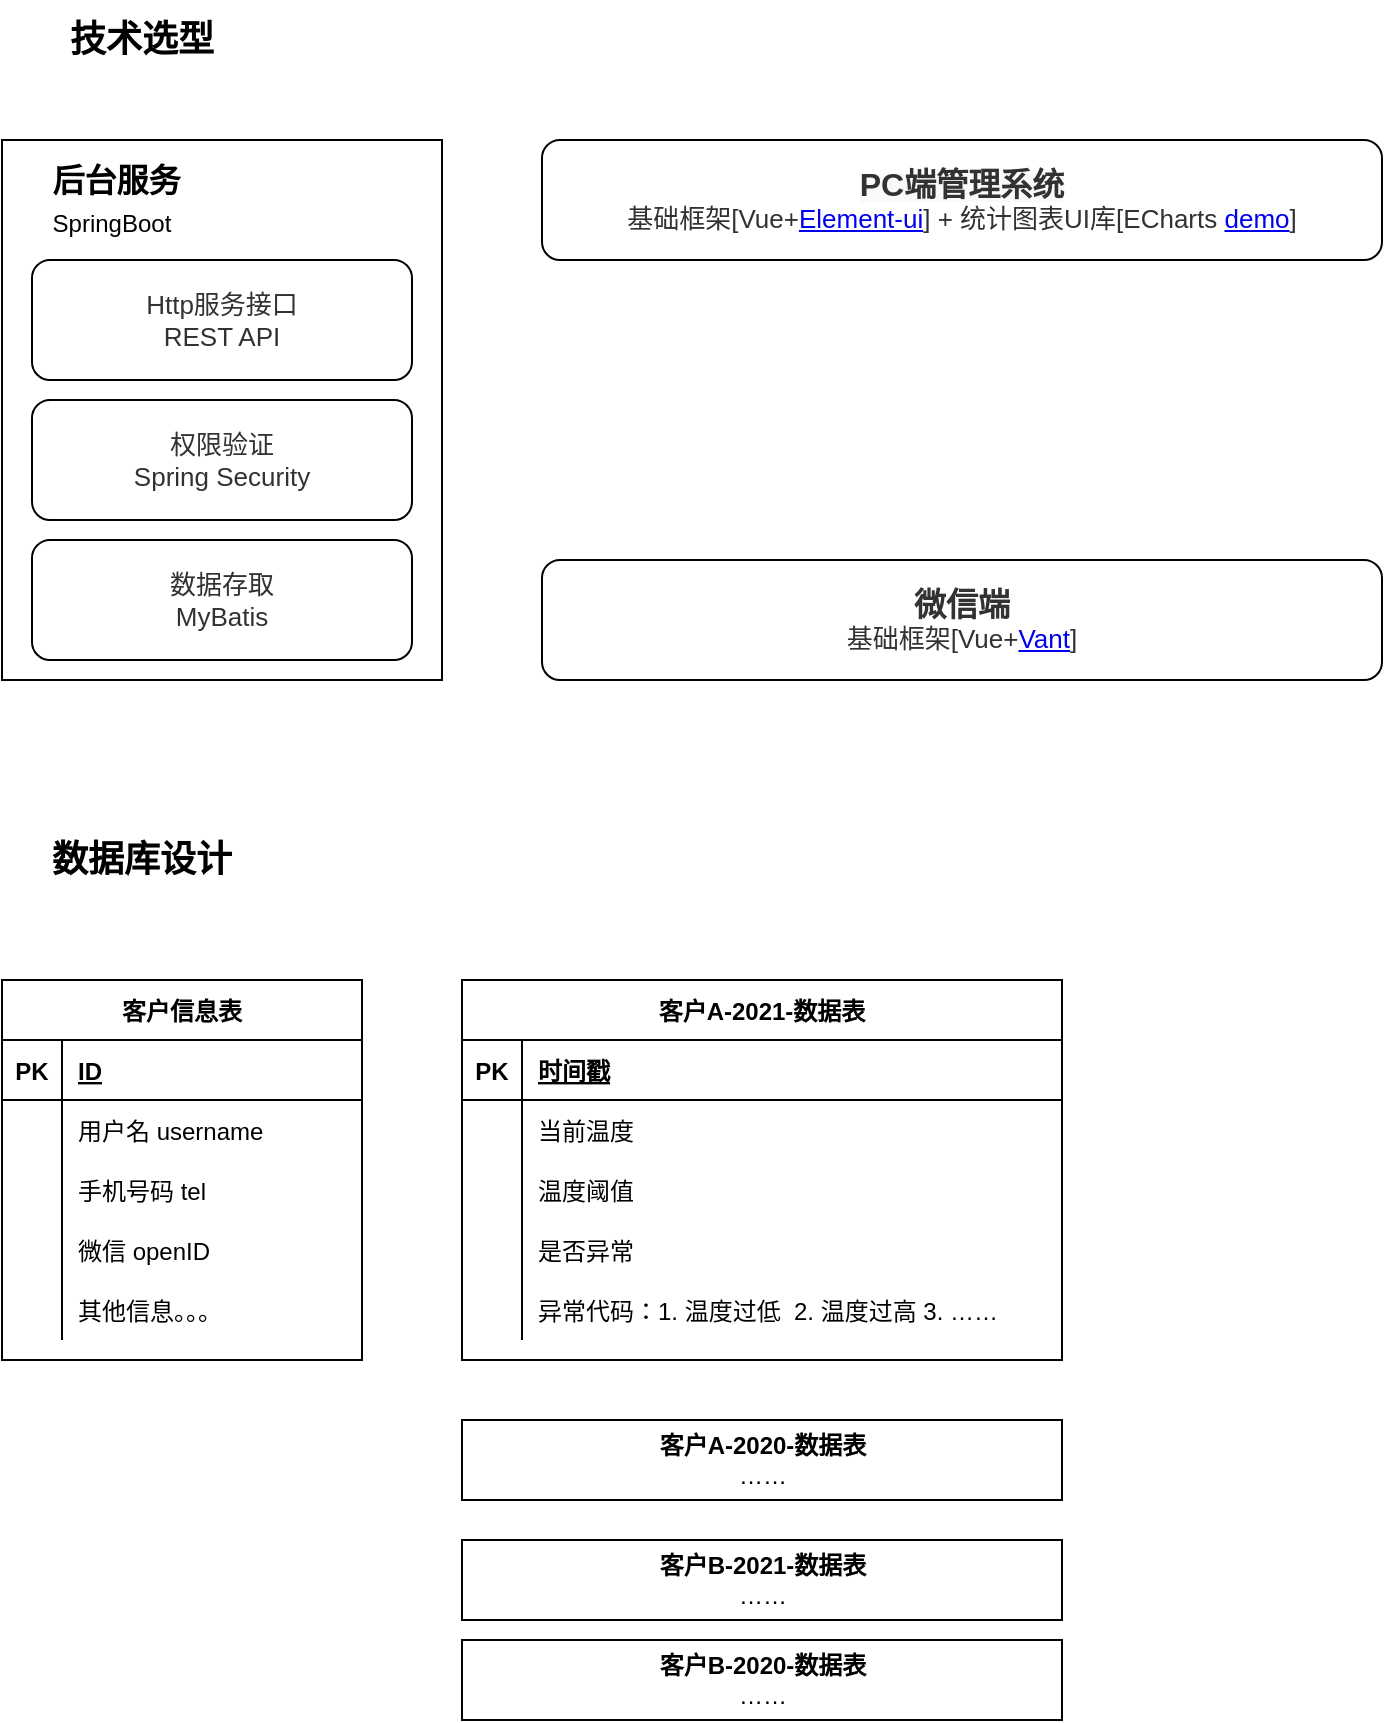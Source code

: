 <mxfile version="14.4.3" type="github">
  <diagram id="JHaTWVX0i-lWZitRwSfC" name="Page-1">
    <mxGraphModel dx="1422" dy="737" grid="1" gridSize="10" guides="1" tooltips="1" connect="1" arrows="1" fold="1" page="1" pageScale="1" pageWidth="827" pageHeight="1169" math="0" shadow="0">
      <root>
        <mxCell id="0" />
        <mxCell id="1" parent="0" />
        <mxCell id="ALFkqxRXxDszs7MNfKY9-43" value="" style="rounded=0;whiteSpace=wrap;html=1;" vertex="1" parent="1">
          <mxGeometry x="70" y="100" width="220" height="270" as="geometry" />
        </mxCell>
        <mxCell id="fmQV6IIz-ANYhuj0cnn7-1" value="技术选型" style="text;html=1;strokeColor=none;fillColor=none;align=center;verticalAlign=middle;whiteSpace=wrap;rounded=0;fontSize=18;fontStyle=1" parent="1" vertex="1">
          <mxGeometry x="70" y="30" width="140" height="40" as="geometry" />
        </mxCell>
        <mxCell id="fmQV6IIz-ANYhuj0cnn7-2" value="客户信息表" style="shape=table;startSize=30;container=1;collapsible=1;childLayout=tableLayout;fixedRows=1;rowLines=0;fontStyle=1;align=center;resizeLast=1;" parent="1" vertex="1">
          <mxGeometry x="70" y="520" width="180" height="190" as="geometry" />
        </mxCell>
        <mxCell id="fmQV6IIz-ANYhuj0cnn7-3" value="" style="shape=partialRectangle;collapsible=0;dropTarget=0;pointerEvents=0;fillColor=none;top=0;left=0;bottom=1;right=0;points=[[0,0.5],[1,0.5]];portConstraint=eastwest;" parent="fmQV6IIz-ANYhuj0cnn7-2" vertex="1">
          <mxGeometry y="30" width="180" height="30" as="geometry" />
        </mxCell>
        <mxCell id="fmQV6IIz-ANYhuj0cnn7-4" value="PK" style="shape=partialRectangle;connectable=0;fillColor=none;top=0;left=0;bottom=0;right=0;fontStyle=1;overflow=hidden;" parent="fmQV6IIz-ANYhuj0cnn7-3" vertex="1">
          <mxGeometry width="30" height="30" as="geometry" />
        </mxCell>
        <mxCell id="fmQV6IIz-ANYhuj0cnn7-5" value="ID" style="shape=partialRectangle;connectable=0;fillColor=none;top=0;left=0;bottom=0;right=0;align=left;spacingLeft=6;fontStyle=5;overflow=hidden;" parent="fmQV6IIz-ANYhuj0cnn7-3" vertex="1">
          <mxGeometry x="30" width="150" height="30" as="geometry" />
        </mxCell>
        <mxCell id="fmQV6IIz-ANYhuj0cnn7-6" value="" style="shape=partialRectangle;collapsible=0;dropTarget=0;pointerEvents=0;fillColor=none;top=0;left=0;bottom=0;right=0;points=[[0,0.5],[1,0.5]];portConstraint=eastwest;" parent="fmQV6IIz-ANYhuj0cnn7-2" vertex="1">
          <mxGeometry y="60" width="180" height="30" as="geometry" />
        </mxCell>
        <mxCell id="fmQV6IIz-ANYhuj0cnn7-7" value="" style="shape=partialRectangle;connectable=0;fillColor=none;top=0;left=0;bottom=0;right=0;editable=1;overflow=hidden;" parent="fmQV6IIz-ANYhuj0cnn7-6" vertex="1">
          <mxGeometry width="30" height="30" as="geometry" />
        </mxCell>
        <mxCell id="fmQV6IIz-ANYhuj0cnn7-8" value="用户名 username" style="shape=partialRectangle;connectable=0;fillColor=none;top=0;left=0;bottom=0;right=0;align=left;spacingLeft=6;overflow=hidden;" parent="fmQV6IIz-ANYhuj0cnn7-6" vertex="1">
          <mxGeometry x="30" width="150" height="30" as="geometry" />
        </mxCell>
        <mxCell id="fmQV6IIz-ANYhuj0cnn7-9" value="" style="shape=partialRectangle;collapsible=0;dropTarget=0;pointerEvents=0;fillColor=none;top=0;left=0;bottom=0;right=0;points=[[0,0.5],[1,0.5]];portConstraint=eastwest;" parent="fmQV6IIz-ANYhuj0cnn7-2" vertex="1">
          <mxGeometry y="90" width="180" height="30" as="geometry" />
        </mxCell>
        <mxCell id="fmQV6IIz-ANYhuj0cnn7-10" value="" style="shape=partialRectangle;connectable=0;fillColor=none;top=0;left=0;bottom=0;right=0;editable=1;overflow=hidden;" parent="fmQV6IIz-ANYhuj0cnn7-9" vertex="1">
          <mxGeometry width="30" height="30" as="geometry" />
        </mxCell>
        <mxCell id="fmQV6IIz-ANYhuj0cnn7-11" value="手机号码 tel" style="shape=partialRectangle;connectable=0;fillColor=none;top=0;left=0;bottom=0;right=0;align=left;spacingLeft=6;overflow=hidden;" parent="fmQV6IIz-ANYhuj0cnn7-9" vertex="1">
          <mxGeometry x="30" width="150" height="30" as="geometry" />
        </mxCell>
        <mxCell id="fmQV6IIz-ANYhuj0cnn7-12" value="" style="shape=partialRectangle;collapsible=0;dropTarget=0;pointerEvents=0;fillColor=none;top=0;left=0;bottom=0;right=0;points=[[0,0.5],[1,0.5]];portConstraint=eastwest;" parent="fmQV6IIz-ANYhuj0cnn7-2" vertex="1">
          <mxGeometry y="120" width="180" height="30" as="geometry" />
        </mxCell>
        <mxCell id="fmQV6IIz-ANYhuj0cnn7-13" value="" style="shape=partialRectangle;connectable=0;fillColor=none;top=0;left=0;bottom=0;right=0;editable=1;overflow=hidden;" parent="fmQV6IIz-ANYhuj0cnn7-12" vertex="1">
          <mxGeometry width="30" height="30" as="geometry" />
        </mxCell>
        <mxCell id="fmQV6IIz-ANYhuj0cnn7-14" value="微信 openID" style="shape=partialRectangle;connectable=0;fillColor=none;top=0;left=0;bottom=0;right=0;align=left;spacingLeft=6;overflow=hidden;" parent="fmQV6IIz-ANYhuj0cnn7-12" vertex="1">
          <mxGeometry x="30" width="150" height="30" as="geometry" />
        </mxCell>
        <mxCell id="ALFkqxRXxDszs7MNfKY9-1" value="" style="shape=partialRectangle;collapsible=0;dropTarget=0;pointerEvents=0;fillColor=none;top=0;left=0;bottom=0;right=0;points=[[0,0.5],[1,0.5]];portConstraint=eastwest;" vertex="1" parent="fmQV6IIz-ANYhuj0cnn7-2">
          <mxGeometry y="150" width="180" height="30" as="geometry" />
        </mxCell>
        <mxCell id="ALFkqxRXxDszs7MNfKY9-2" value="" style="shape=partialRectangle;connectable=0;fillColor=none;top=0;left=0;bottom=0;right=0;editable=1;overflow=hidden;" vertex="1" parent="ALFkqxRXxDszs7MNfKY9-1">
          <mxGeometry width="30" height="30" as="geometry" />
        </mxCell>
        <mxCell id="ALFkqxRXxDszs7MNfKY9-3" value="其他信息。。。" style="shape=partialRectangle;connectable=0;fillColor=none;top=0;left=0;bottom=0;right=0;align=left;spacingLeft=6;overflow=hidden;" vertex="1" parent="ALFkqxRXxDszs7MNfKY9-1">
          <mxGeometry x="30" width="150" height="30" as="geometry" />
        </mxCell>
        <mxCell id="fmQV6IIz-ANYhuj0cnn7-15" value="&lt;div style=&quot;resize: none ; outline: 0px ; font-size: 13px ; color: rgb(50 , 50 , 50)&quot;&gt;&lt;font style=&quot;vertical-align: inherit&quot;&gt;&lt;font style=&quot;vertical-align: inherit&quot;&gt;Http服务接口&lt;/font&gt;&lt;/font&gt;&lt;/div&gt;&lt;span style=&quot;color: rgb(50 , 50 , 50) ; font-size: 13px ; background-color: rgba(255 , 255 , 255 , 0.01)&quot;&gt;&lt;font style=&quot;vertical-align: inherit&quot;&gt;&lt;font style=&quot;vertical-align: inherit&quot;&gt;REST API&lt;/font&gt;&lt;/font&gt;&lt;/span&gt;" style="rounded=1;whiteSpace=wrap;html=1;" parent="1" vertex="1">
          <mxGeometry x="85" y="160" width="190" height="60" as="geometry" />
        </mxCell>
        <mxCell id="fmQV6IIz-ANYhuj0cnn7-16" value="&lt;div style=&quot;resize: none ; outline: 0px ; font-size: 13px ; color: rgb(50 , 50 , 50)&quot;&gt;&lt;span style=&quot;background-color: rgba(255 , 255 , 255 , 0.01)&quot;&gt;&lt;font style=&quot;vertical-align: inherit&quot;&gt;&lt;font style=&quot;vertical-align: inherit&quot;&gt;权限验证&lt;/font&gt;&lt;/font&gt;&lt;/span&gt;&lt;div style=&quot;resize: none ; outline: 0px&quot;&gt;Spring Security&lt;/div&gt;&lt;/div&gt;" style="rounded=1;whiteSpace=wrap;html=1;" parent="1" vertex="1">
          <mxGeometry x="85" y="230" width="190" height="60" as="geometry" />
        </mxCell>
        <mxCell id="fmQV6IIz-ANYhuj0cnn7-17" value="&lt;div style=&quot;resize: none ; outline: 0px ; font-size: 13px ; color: rgb(50 , 50 , 50)&quot;&gt;&lt;span style=&quot;background-color: rgba(255 , 255 , 255 , 0.01)&quot;&gt;数据存取&lt;/span&gt;&lt;br&gt;&lt;div style=&quot;resize: none ; outline: 0px&quot;&gt;MyBatis&lt;/div&gt;&lt;/div&gt;" style="rounded=1;whiteSpace=wrap;html=1;" parent="1" vertex="1">
          <mxGeometry x="85" y="300" width="190" height="60" as="geometry" />
        </mxCell>
        <mxCell id="ALFkqxRXxDszs7MNfKY9-4" value="客户A-2021-数据表" style="shape=table;startSize=30;container=1;collapsible=1;childLayout=tableLayout;fixedRows=1;rowLines=0;fontStyle=1;align=center;resizeLast=1;" vertex="1" parent="1">
          <mxGeometry x="300" y="520" width="300" height="190" as="geometry" />
        </mxCell>
        <mxCell id="ALFkqxRXxDszs7MNfKY9-5" value="" style="shape=partialRectangle;collapsible=0;dropTarget=0;pointerEvents=0;fillColor=none;top=0;left=0;bottom=1;right=0;points=[[0,0.5],[1,0.5]];portConstraint=eastwest;" vertex="1" parent="ALFkqxRXxDszs7MNfKY9-4">
          <mxGeometry y="30" width="300" height="30" as="geometry" />
        </mxCell>
        <mxCell id="ALFkqxRXxDszs7MNfKY9-6" value="PK" style="shape=partialRectangle;connectable=0;fillColor=none;top=0;left=0;bottom=0;right=0;fontStyle=1;overflow=hidden;" vertex="1" parent="ALFkqxRXxDszs7MNfKY9-5">
          <mxGeometry width="30" height="30" as="geometry" />
        </mxCell>
        <mxCell id="ALFkqxRXxDszs7MNfKY9-7" value="时间戳" style="shape=partialRectangle;connectable=0;fillColor=none;top=0;left=0;bottom=0;right=0;align=left;spacingLeft=6;fontStyle=5;overflow=hidden;" vertex="1" parent="ALFkqxRXxDszs7MNfKY9-5">
          <mxGeometry x="30" width="270" height="30" as="geometry" />
        </mxCell>
        <mxCell id="ALFkqxRXxDszs7MNfKY9-8" value="" style="shape=partialRectangle;collapsible=0;dropTarget=0;pointerEvents=0;fillColor=none;top=0;left=0;bottom=0;right=0;points=[[0,0.5],[1,0.5]];portConstraint=eastwest;" vertex="1" parent="ALFkqxRXxDszs7MNfKY9-4">
          <mxGeometry y="60" width="300" height="30" as="geometry" />
        </mxCell>
        <mxCell id="ALFkqxRXxDszs7MNfKY9-9" value="" style="shape=partialRectangle;connectable=0;fillColor=none;top=0;left=0;bottom=0;right=0;editable=1;overflow=hidden;" vertex="1" parent="ALFkqxRXxDszs7MNfKY9-8">
          <mxGeometry width="30" height="30" as="geometry" />
        </mxCell>
        <mxCell id="ALFkqxRXxDszs7MNfKY9-10" value="当前温度" style="shape=partialRectangle;connectable=0;fillColor=none;top=0;left=0;bottom=0;right=0;align=left;spacingLeft=6;overflow=hidden;" vertex="1" parent="ALFkqxRXxDszs7MNfKY9-8">
          <mxGeometry x="30" width="270" height="30" as="geometry" />
        </mxCell>
        <mxCell id="ALFkqxRXxDszs7MNfKY9-11" value="" style="shape=partialRectangle;collapsible=0;dropTarget=0;pointerEvents=0;fillColor=none;top=0;left=0;bottom=0;right=0;points=[[0,0.5],[1,0.5]];portConstraint=eastwest;" vertex="1" parent="ALFkqxRXxDszs7MNfKY9-4">
          <mxGeometry y="90" width="300" height="30" as="geometry" />
        </mxCell>
        <mxCell id="ALFkqxRXxDszs7MNfKY9-12" value="" style="shape=partialRectangle;connectable=0;fillColor=none;top=0;left=0;bottom=0;right=0;editable=1;overflow=hidden;" vertex="1" parent="ALFkqxRXxDszs7MNfKY9-11">
          <mxGeometry width="30" height="30" as="geometry" />
        </mxCell>
        <mxCell id="ALFkqxRXxDszs7MNfKY9-13" value="温度阈值" style="shape=partialRectangle;connectable=0;fillColor=none;top=0;left=0;bottom=0;right=0;align=left;spacingLeft=6;overflow=hidden;" vertex="1" parent="ALFkqxRXxDszs7MNfKY9-11">
          <mxGeometry x="30" width="270" height="30" as="geometry" />
        </mxCell>
        <mxCell id="ALFkqxRXxDszs7MNfKY9-14" value="" style="shape=partialRectangle;collapsible=0;dropTarget=0;pointerEvents=0;fillColor=none;top=0;left=0;bottom=0;right=0;points=[[0,0.5],[1,0.5]];portConstraint=eastwest;" vertex="1" parent="ALFkqxRXxDszs7MNfKY9-4">
          <mxGeometry y="120" width="300" height="30" as="geometry" />
        </mxCell>
        <mxCell id="ALFkqxRXxDszs7MNfKY9-15" value="" style="shape=partialRectangle;connectable=0;fillColor=none;top=0;left=0;bottom=0;right=0;editable=1;overflow=hidden;" vertex="1" parent="ALFkqxRXxDszs7MNfKY9-14">
          <mxGeometry width="30" height="30" as="geometry" />
        </mxCell>
        <mxCell id="ALFkqxRXxDszs7MNfKY9-16" value="是否异常" style="shape=partialRectangle;connectable=0;fillColor=none;top=0;left=0;bottom=0;right=0;align=left;spacingLeft=6;overflow=hidden;" vertex="1" parent="ALFkqxRXxDszs7MNfKY9-14">
          <mxGeometry x="30" width="270" height="30" as="geometry" />
        </mxCell>
        <mxCell id="ALFkqxRXxDszs7MNfKY9-17" value="" style="shape=partialRectangle;collapsible=0;dropTarget=0;pointerEvents=0;fillColor=none;top=0;left=0;bottom=0;right=0;points=[[0,0.5],[1,0.5]];portConstraint=eastwest;" vertex="1" parent="ALFkqxRXxDszs7MNfKY9-4">
          <mxGeometry y="150" width="300" height="30" as="geometry" />
        </mxCell>
        <mxCell id="ALFkqxRXxDszs7MNfKY9-18" value="" style="shape=partialRectangle;connectable=0;fillColor=none;top=0;left=0;bottom=0;right=0;editable=1;overflow=hidden;" vertex="1" parent="ALFkqxRXxDszs7MNfKY9-17">
          <mxGeometry width="30" height="30" as="geometry" />
        </mxCell>
        <mxCell id="ALFkqxRXxDszs7MNfKY9-19" value="异常代码：1. 温度过低  2. 温度过高 3. ……" style="shape=partialRectangle;connectable=0;fillColor=none;top=0;left=0;bottom=0;right=0;align=left;spacingLeft=6;overflow=hidden;" vertex="1" parent="ALFkqxRXxDszs7MNfKY9-17">
          <mxGeometry x="30" width="270" height="30" as="geometry" />
        </mxCell>
        <mxCell id="ALFkqxRXxDszs7MNfKY9-36" value="&lt;b&gt;客户A-2020-数据表&lt;/b&gt;&lt;br&gt;……" style="html=1;" vertex="1" parent="1">
          <mxGeometry x="300" y="740" width="300" height="40" as="geometry" />
        </mxCell>
        <mxCell id="ALFkqxRXxDszs7MNfKY9-37" value="&lt;b&gt;客户B-2021-数据表&lt;/b&gt;&lt;br&gt;……" style="html=1;" vertex="1" parent="1">
          <mxGeometry x="300" y="800" width="300" height="40" as="geometry" />
        </mxCell>
        <mxCell id="ALFkqxRXxDszs7MNfKY9-38" value="&lt;b&gt;客户B-2020-数据表&lt;/b&gt;&lt;br&gt;……" style="html=1;" vertex="1" parent="1">
          <mxGeometry x="300" y="850" width="300" height="40" as="geometry" />
        </mxCell>
        <mxCell id="ALFkqxRXxDszs7MNfKY9-40" value="&lt;div style=&quot;resize: none ; outline: 0px ; font-size: 13px ; color: rgb(50 , 50 , 50)&quot;&gt;&lt;/div&gt;&lt;font style=&quot;vertical-align: inherit&quot;&gt;&lt;font style=&quot;vertical-align: inherit&quot;&gt;&lt;span style=&quot;color: rgb(50 , 50 , 50) ; background-color: rgb(248 , 249 , 250)&quot;&gt;&lt;b&gt;&lt;font style=&quot;font-size: 16px&quot;&gt;PC端管理系统&lt;/font&gt;&lt;/b&gt;&lt;/span&gt;&lt;br&gt;&lt;span style=&quot;background-color: rgba(255 , 255 , 255 , 0.01)&quot;&gt;&lt;font color=&quot;#323232&quot;&gt;&lt;span style=&quot;font-size: 13px&quot;&gt;基础框架[Vue+&lt;a href=&quot;https://element.faas.ele.me/#/zh-CN&quot;&gt;Element-ui&lt;/a&gt;] + 统计图表UI库[ECharts&amp;nbsp;&lt;a href=&quot;data:page/id,JHaTWVX0i-lWZitRwSfC&quot;&gt;demo&lt;/a&gt;]&lt;/span&gt;&lt;/font&gt;&lt;br&gt;&lt;/span&gt;&lt;/font&gt;&lt;/font&gt;" style="rounded=1;whiteSpace=wrap;html=1;" vertex="1" parent="1">
          <mxGeometry x="340" y="100" width="420" height="60" as="geometry" />
        </mxCell>
        <mxCell id="ALFkqxRXxDszs7MNfKY9-41" value="&lt;div style=&quot;resize: none ; outline: 0px ; font-size: 13px ; color: rgb(50 , 50 , 50)&quot;&gt;&lt;/div&gt;&lt;font style=&quot;vertical-align: inherit&quot;&gt;&lt;font style=&quot;vertical-align: inherit&quot;&gt;&lt;font color=&quot;#323232&quot;&gt;&lt;span style=&quot;font-size: 16px&quot;&gt;&lt;b&gt;微信端&lt;/b&gt;&lt;/span&gt;&lt;/font&gt;&lt;br&gt;&lt;span style=&quot;background-color: rgba(255 , 255 , 255 , 0.01)&quot;&gt;&lt;font color=&quot;#323232&quot;&gt;&lt;span style=&quot;font-size: 13px&quot;&gt;基础框架[Vue+&lt;a href=&quot;https://vant-contrib.gitee.io/vant-weapp/#/intro&quot;&gt;Vant&lt;/a&gt;]&lt;/span&gt;&lt;/font&gt;&lt;br&gt;&lt;/span&gt;&lt;/font&gt;&lt;/font&gt;" style="rounded=1;whiteSpace=wrap;html=1;" vertex="1" parent="1">
          <mxGeometry x="340" y="310" width="420" height="60" as="geometry" />
        </mxCell>
        <mxCell id="ALFkqxRXxDszs7MNfKY9-44" value="&amp;nbsp;后台服务&lt;br&gt;&lt;span style=&quot;font-weight: normal&quot;&gt;&lt;font style=&quot;font-size: 12px&quot;&gt;SpringBoot&lt;/font&gt;&lt;/span&gt;" style="text;html=1;strokeColor=none;fillColor=none;align=center;verticalAlign=middle;whiteSpace=wrap;rounded=0;fontSize=16;fontStyle=1" vertex="1" parent="1">
          <mxGeometry x="70" y="120" width="110" height="20" as="geometry" />
        </mxCell>
        <mxCell id="ALFkqxRXxDszs7MNfKY9-45" value="数据库设计" style="text;html=1;strokeColor=none;fillColor=none;align=center;verticalAlign=middle;whiteSpace=wrap;rounded=0;fontSize=18;fontStyle=1" vertex="1" parent="1">
          <mxGeometry x="70" y="440" width="140" height="40" as="geometry" />
        </mxCell>
      </root>
    </mxGraphModel>
  </diagram>
</mxfile>
